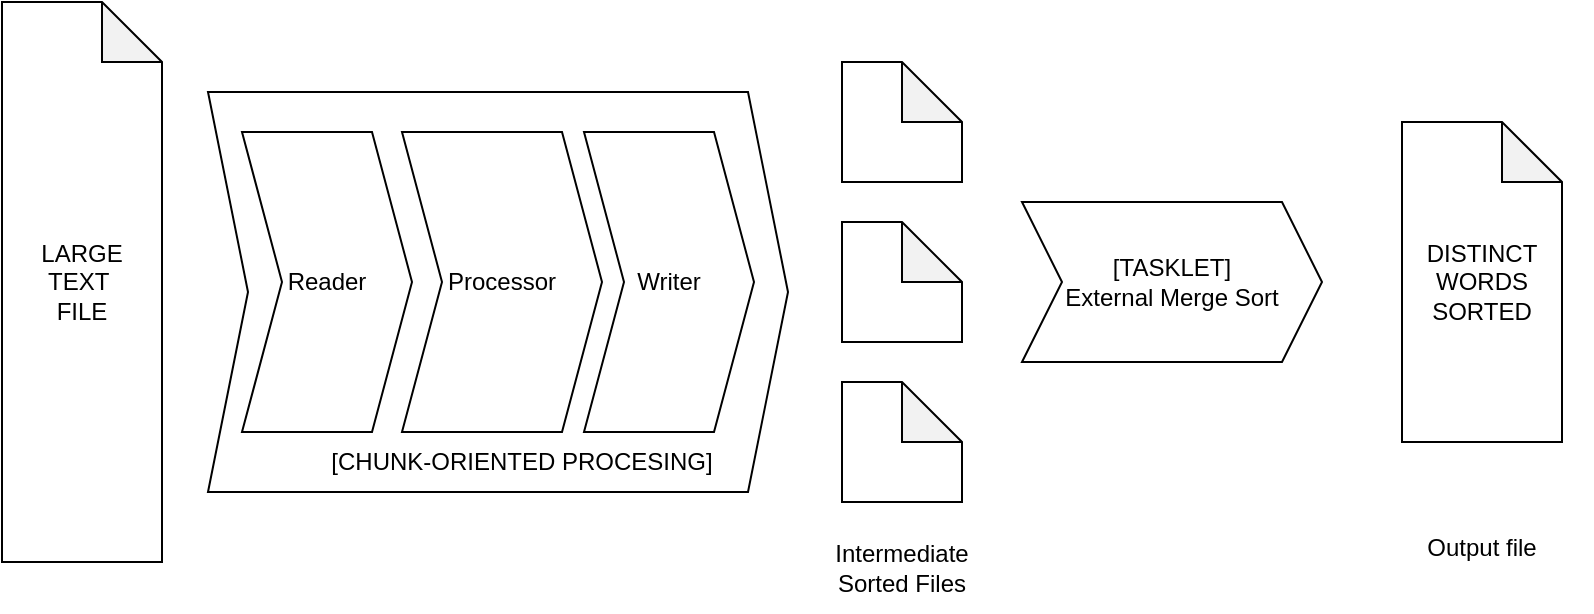 <mxfile version="10.5.1" type="device"><diagram id="NcV-92lXTQZ880kcSL8Y" name="Page-1"><mxGraphModel dx="1158" dy="798" grid="1" gridSize="10" guides="1" tooltips="1" connect="1" arrows="1" fold="1" page="1" pageScale="1" pageWidth="850" pageHeight="1100" math="0" shadow="0"><root><mxCell id="0"/><mxCell id="1" parent="0"/><mxCell id="vQaJ2LYBIgzpVx_NQ_GB-1" value="LARGE&lt;br&gt;TEXT&amp;nbsp;&lt;br&gt;FILE&lt;br&gt;" style="shape=note;whiteSpace=wrap;html=1;backgroundOutline=1;darkOpacity=0.05;" vertex="1" parent="1"><mxGeometry x="40" y="295" width="80" height="280" as="geometry"/></mxCell><mxCell id="vQaJ2LYBIgzpVx_NQ_GB-2" value="DISTINCT WORDS&lt;br&gt;SORTED&lt;br&gt;" style="shape=note;whiteSpace=wrap;html=1;backgroundOutline=1;darkOpacity=0.05;" vertex="1" parent="1"><mxGeometry x="740" y="355" width="80" height="160" as="geometry"/></mxCell><mxCell id="vQaJ2LYBIgzpVx_NQ_GB-3" value="" style="shape=note;whiteSpace=wrap;html=1;backgroundOutline=1;darkOpacity=0.05;" vertex="1" parent="1"><mxGeometry x="460" y="325" width="60" height="60" as="geometry"/></mxCell><mxCell id="vQaJ2LYBIgzpVx_NQ_GB-4" value="" style="shape=note;whiteSpace=wrap;html=1;backgroundOutline=1;darkOpacity=0.05;" vertex="1" parent="1"><mxGeometry x="460" y="405" width="60" height="60" as="geometry"/></mxCell><mxCell id="vQaJ2LYBIgzpVx_NQ_GB-5" value="" style="shape=note;whiteSpace=wrap;html=1;backgroundOutline=1;darkOpacity=0.05;" vertex="1" parent="1"><mxGeometry x="460" y="485" width="60" height="60" as="geometry"/></mxCell><mxCell id="vQaJ2LYBIgzpVx_NQ_GB-7" value="" style="shape=step;perimeter=stepPerimeter;whiteSpace=wrap;html=1;fixedSize=1;" vertex="1" parent="1"><mxGeometry x="143" y="340" width="290" height="200" as="geometry"/></mxCell><mxCell id="vQaJ2LYBIgzpVx_NQ_GB-8" value="[TASKLET]&lt;br&gt;External Merge Sort&lt;br&gt;" style="shape=step;perimeter=stepPerimeter;whiteSpace=wrap;html=1;fixedSize=1;" vertex="1" parent="1"><mxGeometry x="550" y="395" width="150" height="80" as="geometry"/></mxCell><mxCell id="vQaJ2LYBIgzpVx_NQ_GB-9" value="Reader" style="shape=step;perimeter=stepPerimeter;whiteSpace=wrap;html=1;fixedSize=1;" vertex="1" parent="1"><mxGeometry x="160" y="360" width="85" height="150" as="geometry"/></mxCell><mxCell id="vQaJ2LYBIgzpVx_NQ_GB-10" value="Processor" style="shape=step;perimeter=stepPerimeter;whiteSpace=wrap;html=1;fixedSize=1;" vertex="1" parent="1"><mxGeometry x="240" y="360" width="100" height="150" as="geometry"/></mxCell><mxCell id="vQaJ2LYBIgzpVx_NQ_GB-11" value="Writer" style="shape=step;perimeter=stepPerimeter;whiteSpace=wrap;html=1;fixedSize=1;" vertex="1" parent="1"><mxGeometry x="331" y="360" width="85" height="150" as="geometry"/></mxCell><mxCell id="vQaJ2LYBIgzpVx_NQ_GB-12" value="[CHUNK-ORIENTED PROCESING]" style="text;html=1;strokeColor=none;fillColor=none;align=center;verticalAlign=middle;whiteSpace=wrap;rounded=0;" vertex="1" parent="1"><mxGeometry x="190" y="515" width="220" height="20" as="geometry"/></mxCell><mxCell id="vQaJ2LYBIgzpVx_NQ_GB-13" value="Intermediate&lt;br&gt;Sorted Files&lt;br&gt;" style="text;html=1;strokeColor=none;fillColor=none;align=center;verticalAlign=middle;whiteSpace=wrap;rounded=0;" vertex="1" parent="1"><mxGeometry x="460" y="555" width="60" height="45" as="geometry"/></mxCell><mxCell id="vQaJ2LYBIgzpVx_NQ_GB-14" value="Output file" style="text;html=1;strokeColor=none;fillColor=none;align=center;verticalAlign=middle;whiteSpace=wrap;rounded=0;" vertex="1" parent="1"><mxGeometry x="725" y="558" width="110" height="20" as="geometry"/></mxCell></root></mxGraphModel></diagram></mxfile>
